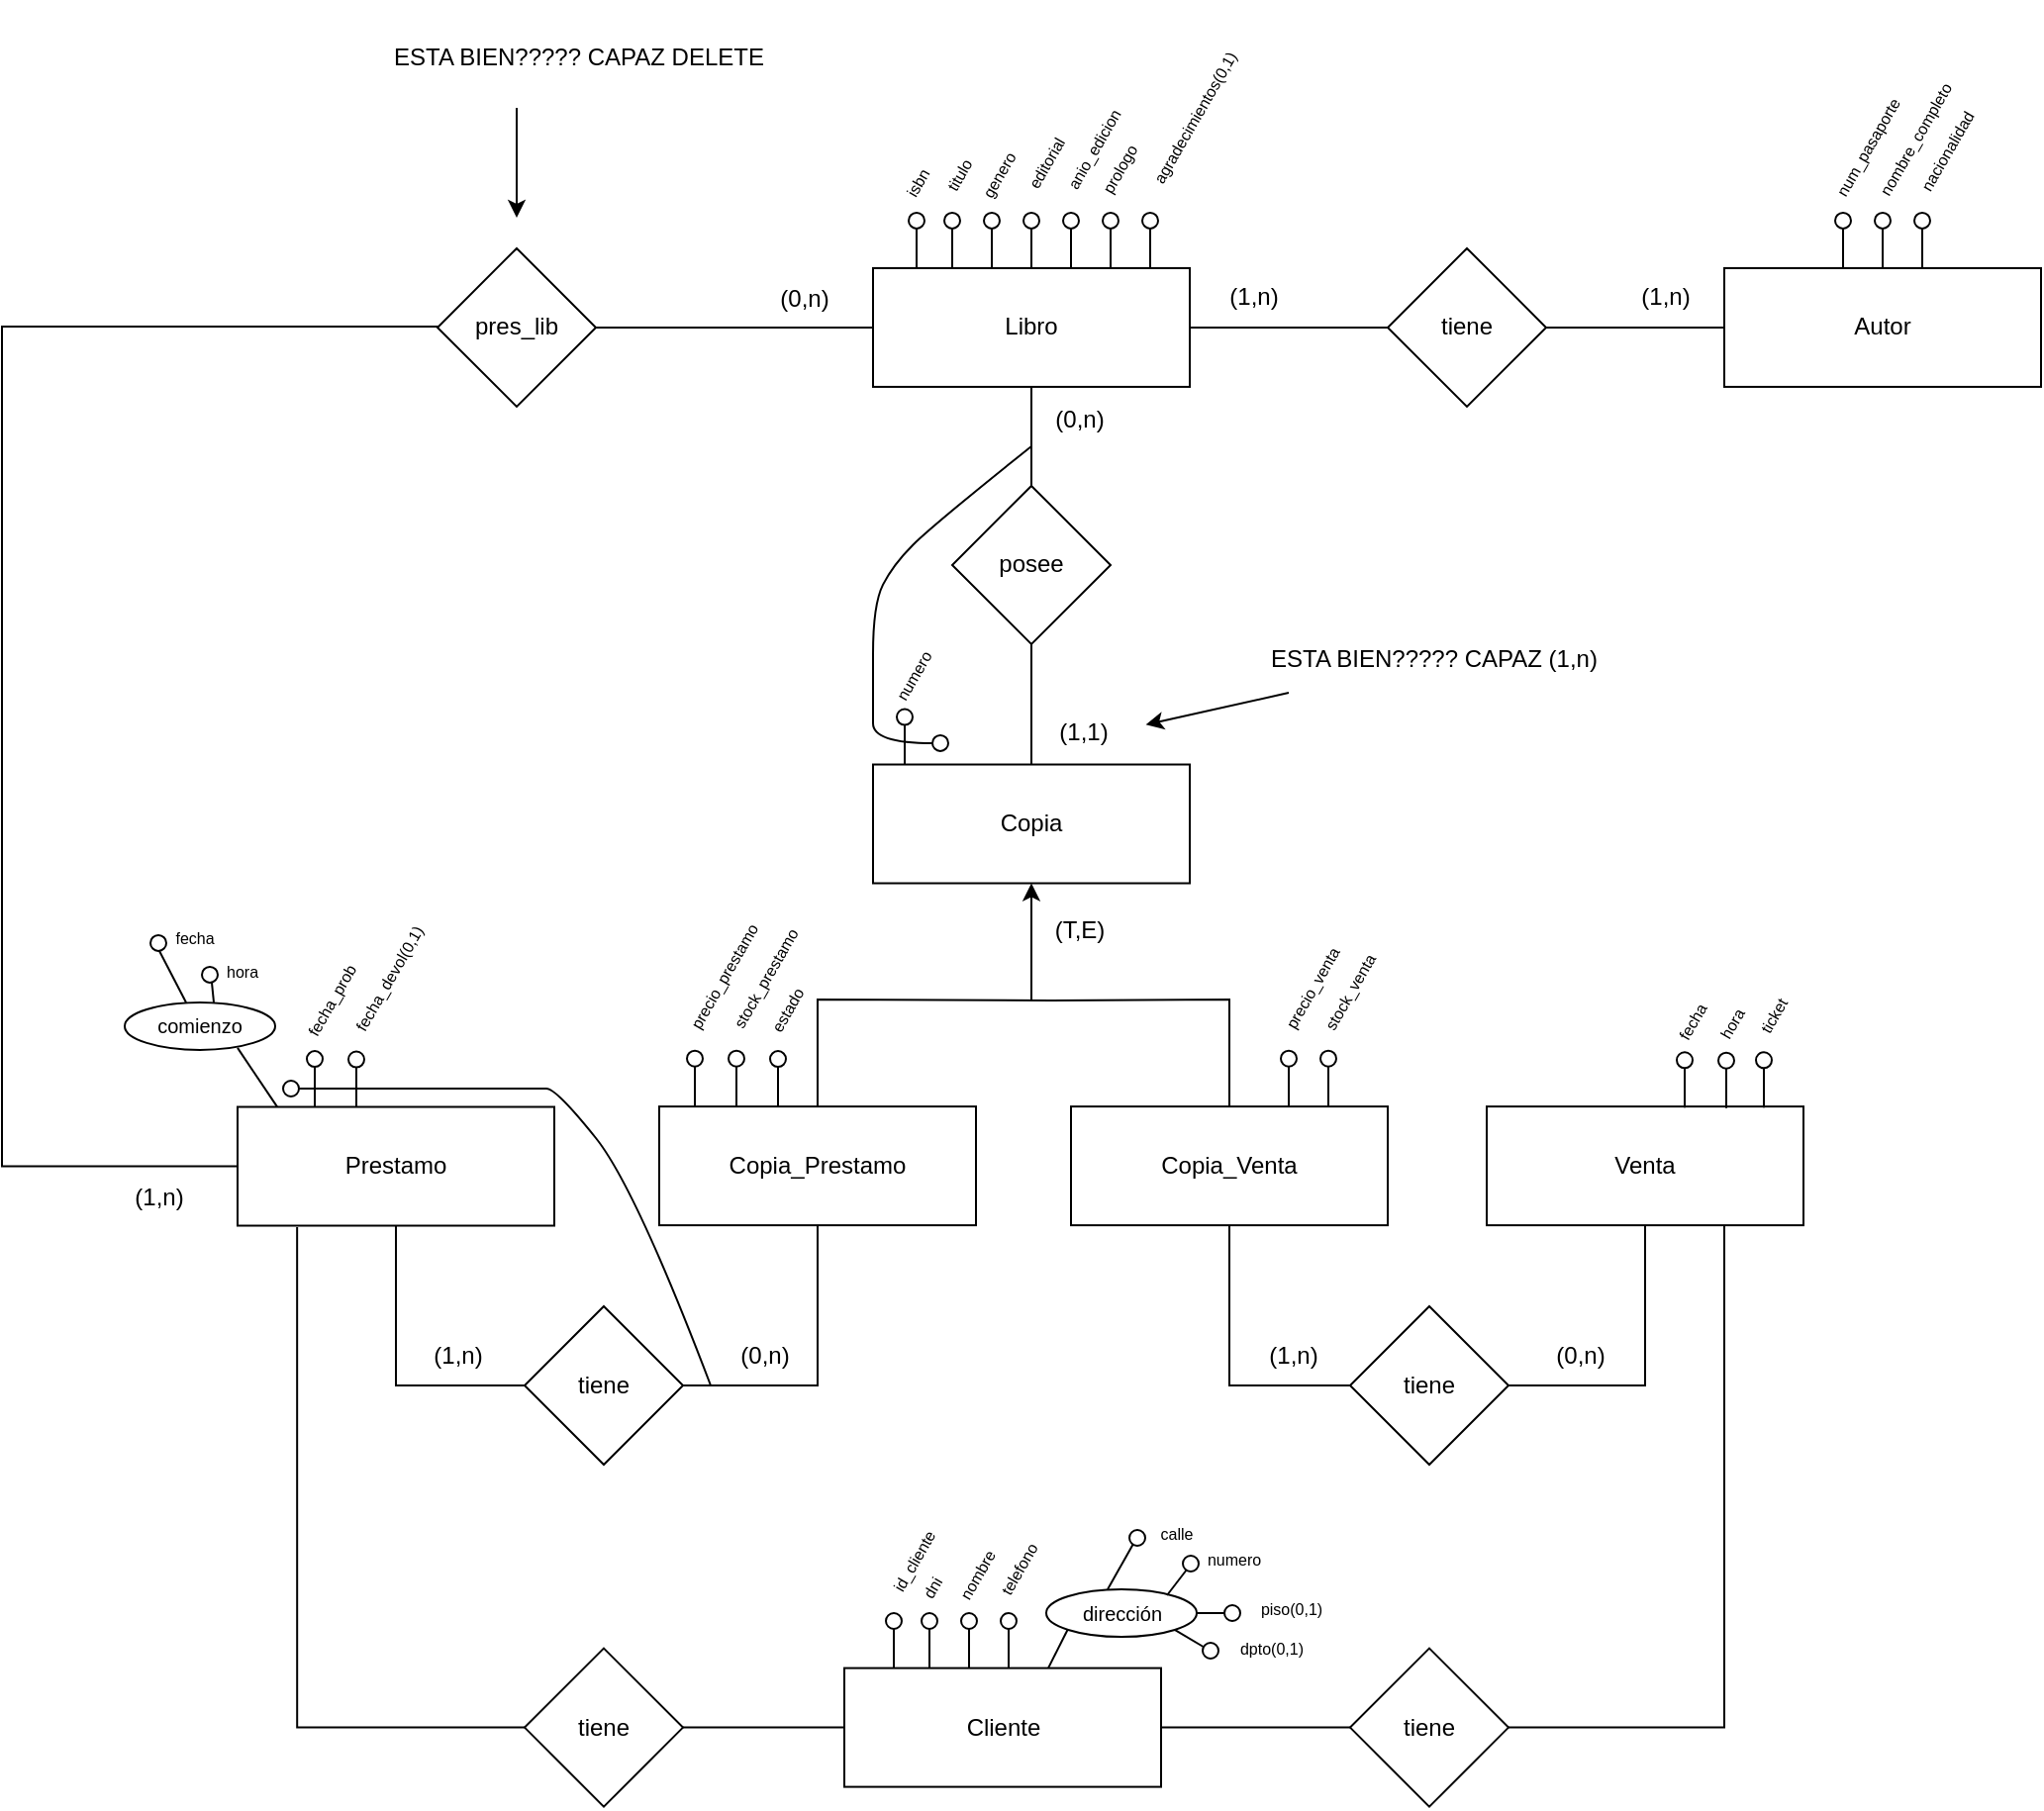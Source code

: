 <mxfile version="26.1.1">
  <diagram name="Page-1" id="rN2KOYrv98jf9-0r46Vi">
    <mxGraphModel dx="683" dy="380" grid="1" gridSize="10" guides="1" tooltips="1" connect="1" arrows="1" fold="1" page="1" pageScale="1" pageWidth="850" pageHeight="1100" math="0" shadow="0">
      <root>
        <mxCell id="0" />
        <mxCell id="1" parent="0" />
        <mxCell id="F5lC8ROlCVbnqiS2axrL-275" style="edgeStyle=orthogonalEdgeStyle;rounded=0;orthogonalLoop=1;jettySize=auto;html=1;entryX=1;entryY=0.5;entryDx=0;entryDy=0;endArrow=none;startFill=0;" parent="1" source="F5lC8ROlCVbnqiS2axrL-276" target="F5lC8ROlCVbnqiS2axrL-446" edge="1">
          <mxGeometry relative="1" as="geometry">
            <mxPoint x="800" y="585.46" as="targetPoint" />
          </mxGeometry>
        </mxCell>
        <mxCell id="F5lC8ROlCVbnqiS2axrL-276" value="Libro" style="rounded=0;whiteSpace=wrap;html=1;" parent="1" vertex="1">
          <mxGeometry x="970" y="555.46" width="160" height="60" as="geometry" />
        </mxCell>
        <mxCell id="7832xU1PNel_KDjzZkY2-46" style="edgeStyle=orthogonalEdgeStyle;rounded=0;orthogonalLoop=1;jettySize=auto;html=1;entryX=0;entryY=0.5;entryDx=0;entryDy=0;endArrow=none;startFill=0;" parent="1" source="F5lC8ROlCVbnqiS2axrL-278" target="7832xU1PNel_KDjzZkY2-44" edge="1">
          <mxGeometry relative="1" as="geometry" />
        </mxCell>
        <mxCell id="F5lC8ROlCVbnqiS2axrL-278" value="Cliente" style="rounded=0;whiteSpace=wrap;html=1;" parent="1" vertex="1">
          <mxGeometry x="955.5" y="1262.8" width="160" height="60" as="geometry" />
        </mxCell>
        <mxCell id="F5lC8ROlCVbnqiS2axrL-279" value="Copia" style="rounded=0;whiteSpace=wrap;html=1;" parent="1" vertex="1">
          <mxGeometry x="970" y="806.26" width="160" height="60" as="geometry" />
        </mxCell>
        <mxCell id="F5lC8ROlCVbnqiS2axrL-281" value="Copia_Venta" style="rounded=0;whiteSpace=wrap;html=1;" parent="1" vertex="1">
          <mxGeometry x="1070" y="979.06" width="160" height="60" as="geometry" />
        </mxCell>
        <mxCell id="F5lC8ROlCVbnqiS2axrL-282" value="Copia_Prestamo" style="rounded=0;whiteSpace=wrap;html=1;" parent="1" vertex="1">
          <mxGeometry x="862" y="979.06" width="160" height="60" as="geometry" />
        </mxCell>
        <mxCell id="F5lC8ROlCVbnqiS2axrL-284" value="Venta" style="rounded=0;whiteSpace=wrap;html=1;" parent="1" vertex="1">
          <mxGeometry x="1280" y="979.06" width="160" height="60" as="geometry" />
        </mxCell>
        <mxCell id="F5lC8ROlCVbnqiS2axrL-285" style="edgeStyle=orthogonalEdgeStyle;rounded=0;orthogonalLoop=1;jettySize=auto;html=1;entryX=0;entryY=0.5;entryDx=0;entryDy=0;endArrow=none;startFill=0;exitX=0;exitY=0.5;exitDx=0;exitDy=0;" parent="1" source="F5lC8ROlCVbnqiS2axrL-286" target="F5lC8ROlCVbnqiS2axrL-446" edge="1">
          <mxGeometry relative="1" as="geometry">
            <mxPoint x="800" y="495.46" as="targetPoint" />
            <Array as="points">
              <mxPoint x="530" y="1009" />
              <mxPoint x="530" y="585" />
              <mxPoint x="801" y="585" />
            </Array>
          </mxGeometry>
        </mxCell>
        <mxCell id="F5lC8ROlCVbnqiS2axrL-286" value="Prestamo" style="rounded=0;whiteSpace=wrap;html=1;" parent="1" vertex="1">
          <mxGeometry x="649" y="979.26" width="160" height="60" as="geometry" />
        </mxCell>
        <mxCell id="F5lC8ROlCVbnqiS2axrL-287" value="" style="group" parent="1" vertex="1" connectable="0">
          <mxGeometry x="988" y="527.462" width="8" height="28" as="geometry" />
        </mxCell>
        <mxCell id="F5lC8ROlCVbnqiS2axrL-288" value="" style="ellipse;whiteSpace=wrap;html=1;aspect=fixed;fillColor=light-dark(#FFFFFF,#FFFFFF);" parent="F5lC8ROlCVbnqiS2axrL-287" vertex="1">
          <mxGeometry width="8" height="8" as="geometry" />
        </mxCell>
        <mxCell id="F5lC8ROlCVbnqiS2axrL-289" style="edgeStyle=orthogonalEdgeStyle;rounded=0;orthogonalLoop=1;jettySize=auto;html=1;endArrow=none;startFill=0;" parent="F5lC8ROlCVbnqiS2axrL-287" edge="1">
          <mxGeometry relative="1" as="geometry">
            <mxPoint x="4" y="28" as="targetPoint" />
            <mxPoint x="4" y="8" as="sourcePoint" />
          </mxGeometry>
        </mxCell>
        <mxCell id="F5lC8ROlCVbnqiS2axrL-290" value="&lt;font style=&quot;font-size: 8px;&quot;&gt;isbn&lt;/font&gt;" style="text;html=1;align=center;verticalAlign=middle;resizable=0;points=[];autosize=1;strokeColor=none;fillColor=none;rotation=-60;" parent="1" vertex="1">
          <mxGeometry x="972" y="497.462" width="40" height="30" as="geometry" />
        </mxCell>
        <mxCell id="F5lC8ROlCVbnqiS2axrL-291" value="" style="group" parent="1" vertex="1" connectable="0">
          <mxGeometry x="1006" y="527.462" width="8" height="28" as="geometry" />
        </mxCell>
        <mxCell id="F5lC8ROlCVbnqiS2axrL-292" value="" style="ellipse;whiteSpace=wrap;html=1;aspect=fixed;" parent="F5lC8ROlCVbnqiS2axrL-291" vertex="1">
          <mxGeometry width="8" height="8" as="geometry" />
        </mxCell>
        <mxCell id="F5lC8ROlCVbnqiS2axrL-293" style="edgeStyle=orthogonalEdgeStyle;rounded=0;orthogonalLoop=1;jettySize=auto;html=1;endArrow=none;startFill=0;" parent="F5lC8ROlCVbnqiS2axrL-291" edge="1">
          <mxGeometry relative="1" as="geometry">
            <mxPoint x="4" y="28" as="targetPoint" />
            <mxPoint x="4" y="8" as="sourcePoint" />
          </mxGeometry>
        </mxCell>
        <mxCell id="F5lC8ROlCVbnqiS2axrL-294" value="&lt;font style=&quot;font-size: 8px;&quot;&gt;titulo&lt;/font&gt;" style="text;html=1;align=center;verticalAlign=middle;resizable=0;points=[];autosize=1;strokeColor=none;fillColor=none;rotation=-60;" parent="1" vertex="1">
          <mxGeometry x="988" y="493.462" width="50" height="30" as="geometry" />
        </mxCell>
        <mxCell id="F5lC8ROlCVbnqiS2axrL-295" value="" style="group" parent="1" vertex="1" connectable="0">
          <mxGeometry x="1026" y="527.462" width="8" height="28" as="geometry" />
        </mxCell>
        <mxCell id="F5lC8ROlCVbnqiS2axrL-296" value="" style="ellipse;whiteSpace=wrap;html=1;aspect=fixed;" parent="F5lC8ROlCVbnqiS2axrL-295" vertex="1">
          <mxGeometry width="8" height="8" as="geometry" />
        </mxCell>
        <mxCell id="F5lC8ROlCVbnqiS2axrL-297" style="edgeStyle=orthogonalEdgeStyle;rounded=0;orthogonalLoop=1;jettySize=auto;html=1;endArrow=none;startFill=0;" parent="F5lC8ROlCVbnqiS2axrL-295" edge="1">
          <mxGeometry relative="1" as="geometry">
            <mxPoint x="4" y="28" as="targetPoint" />
            <mxPoint x="4" y="8" as="sourcePoint" />
          </mxGeometry>
        </mxCell>
        <mxCell id="F5lC8ROlCVbnqiS2axrL-298" value="&lt;font style=&quot;font-size: 8px;&quot;&gt;genero&lt;/font&gt;" style="text;html=1;align=center;verticalAlign=middle;resizable=0;points=[];autosize=1;strokeColor=none;fillColor=none;rotation=-60;" parent="1" vertex="1">
          <mxGeometry x="1008" y="493.462" width="50" height="30" as="geometry" />
        </mxCell>
        <mxCell id="F5lC8ROlCVbnqiS2axrL-299" value="" style="group" parent="1" vertex="1" connectable="0">
          <mxGeometry x="1046" y="527.462" width="8" height="28" as="geometry" />
        </mxCell>
        <mxCell id="F5lC8ROlCVbnqiS2axrL-300" value="" style="ellipse;whiteSpace=wrap;html=1;aspect=fixed;" parent="F5lC8ROlCVbnqiS2axrL-299" vertex="1">
          <mxGeometry width="8" height="8" as="geometry" />
        </mxCell>
        <mxCell id="F5lC8ROlCVbnqiS2axrL-301" style="edgeStyle=orthogonalEdgeStyle;rounded=0;orthogonalLoop=1;jettySize=auto;html=1;endArrow=none;startFill=0;" parent="F5lC8ROlCVbnqiS2axrL-299" edge="1">
          <mxGeometry relative="1" as="geometry">
            <mxPoint x="4" y="28" as="targetPoint" />
            <mxPoint x="4" y="8" as="sourcePoint" />
          </mxGeometry>
        </mxCell>
        <mxCell id="F5lC8ROlCVbnqiS2axrL-302" value="&lt;font style=&quot;font-size: 8px;&quot;&gt;editorial&lt;/font&gt;" style="text;html=1;align=center;verticalAlign=middle;resizable=0;points=[];autosize=1;strokeColor=none;fillColor=none;rotation=-60;" parent="1" vertex="1">
          <mxGeometry x="1022" y="487.462" width="70" height="30" as="geometry" />
        </mxCell>
        <mxCell id="F5lC8ROlCVbnqiS2axrL-303" value="" style="group" parent="1" vertex="1" connectable="0">
          <mxGeometry x="1066" y="527.462" width="8" height="28" as="geometry" />
        </mxCell>
        <mxCell id="F5lC8ROlCVbnqiS2axrL-304" value="" style="ellipse;whiteSpace=wrap;html=1;aspect=fixed;" parent="F5lC8ROlCVbnqiS2axrL-303" vertex="1">
          <mxGeometry width="8" height="8" as="geometry" />
        </mxCell>
        <mxCell id="F5lC8ROlCVbnqiS2axrL-305" style="edgeStyle=orthogonalEdgeStyle;rounded=0;orthogonalLoop=1;jettySize=auto;html=1;endArrow=none;startFill=0;" parent="F5lC8ROlCVbnqiS2axrL-303" edge="1">
          <mxGeometry relative="1" as="geometry">
            <mxPoint x="4" y="28" as="targetPoint" />
            <mxPoint x="4" y="8" as="sourcePoint" />
          </mxGeometry>
        </mxCell>
        <mxCell id="F5lC8ROlCVbnqiS2axrL-306" value="&lt;font style=&quot;font-size: 8px;&quot;&gt;anio_edicion&lt;/font&gt;" style="text;html=1;align=center;verticalAlign=middle;resizable=0;points=[];autosize=1;strokeColor=none;fillColor=none;rotation=-60;" parent="1" vertex="1">
          <mxGeometry x="1041" y="480.462" width="80" height="30" as="geometry" />
        </mxCell>
        <mxCell id="F5lC8ROlCVbnqiS2axrL-307" value="" style="group" parent="1" vertex="1" connectable="0">
          <mxGeometry x="1086" y="527.462" width="8" height="28" as="geometry" />
        </mxCell>
        <mxCell id="F5lC8ROlCVbnqiS2axrL-308" value="" style="ellipse;whiteSpace=wrap;html=1;aspect=fixed;" parent="F5lC8ROlCVbnqiS2axrL-307" vertex="1">
          <mxGeometry width="8" height="8" as="geometry" />
        </mxCell>
        <mxCell id="F5lC8ROlCVbnqiS2axrL-309" style="edgeStyle=orthogonalEdgeStyle;rounded=0;orthogonalLoop=1;jettySize=auto;html=1;endArrow=none;startFill=0;" parent="F5lC8ROlCVbnqiS2axrL-307" edge="1">
          <mxGeometry relative="1" as="geometry">
            <mxPoint x="4" y="28" as="targetPoint" />
            <mxPoint x="4" y="8" as="sourcePoint" />
          </mxGeometry>
        </mxCell>
        <mxCell id="F5lC8ROlCVbnqiS2axrL-310" value="&lt;font style=&quot;font-size: 8px;&quot;&gt;prologo&lt;/font&gt;" style="text;html=1;align=center;verticalAlign=middle;resizable=0;points=[];autosize=1;strokeColor=none;fillColor=none;rotation=-60;" parent="1" vertex="1">
          <mxGeometry x="1064" y="490.462" width="60" height="30" as="geometry" />
        </mxCell>
        <mxCell id="F5lC8ROlCVbnqiS2axrL-311" value="" style="group" parent="1" vertex="1" connectable="0">
          <mxGeometry x="1106" y="527.462" width="8" height="28" as="geometry" />
        </mxCell>
        <mxCell id="F5lC8ROlCVbnqiS2axrL-312" value="" style="ellipse;whiteSpace=wrap;html=1;aspect=fixed;" parent="F5lC8ROlCVbnqiS2axrL-311" vertex="1">
          <mxGeometry width="8" height="8" as="geometry" />
        </mxCell>
        <mxCell id="F5lC8ROlCVbnqiS2axrL-313" style="edgeStyle=orthogonalEdgeStyle;rounded=0;orthogonalLoop=1;jettySize=auto;html=1;endArrow=none;startFill=0;" parent="F5lC8ROlCVbnqiS2axrL-311" edge="1">
          <mxGeometry relative="1" as="geometry">
            <mxPoint x="4" y="28" as="targetPoint" />
            <mxPoint x="4" y="8" as="sourcePoint" />
          </mxGeometry>
        </mxCell>
        <mxCell id="F5lC8ROlCVbnqiS2axrL-314" value="&lt;font style=&quot;font-size: 8px;&quot;&gt;agradecimientos(0,1)&lt;/font&gt;" style="text;html=1;align=center;verticalAlign=middle;resizable=0;points=[];autosize=1;strokeColor=none;fillColor=none;rotation=-60;" parent="1" vertex="1">
          <mxGeometry x="1072" y="464.462" width="120" height="30" as="geometry" />
        </mxCell>
        <mxCell id="F5lC8ROlCVbnqiS2axrL-315" value="Autor" style="rounded=0;whiteSpace=wrap;html=1;" parent="1" vertex="1">
          <mxGeometry x="1400" y="555.46" width="160" height="60" as="geometry" />
        </mxCell>
        <mxCell id="F5lC8ROlCVbnqiS2axrL-316" value="" style="group" parent="1" vertex="1" connectable="0">
          <mxGeometry x="1476" y="527.462" width="8" height="28" as="geometry" />
        </mxCell>
        <mxCell id="F5lC8ROlCVbnqiS2axrL-317" value="" style="ellipse;whiteSpace=wrap;html=1;aspect=fixed;" parent="F5lC8ROlCVbnqiS2axrL-316" vertex="1">
          <mxGeometry width="8" height="8" as="geometry" />
        </mxCell>
        <mxCell id="F5lC8ROlCVbnqiS2axrL-318" style="edgeStyle=orthogonalEdgeStyle;rounded=0;orthogonalLoop=1;jettySize=auto;html=1;endArrow=none;startFill=0;" parent="F5lC8ROlCVbnqiS2axrL-316" edge="1">
          <mxGeometry relative="1" as="geometry">
            <mxPoint x="4" y="28" as="targetPoint" />
            <mxPoint x="4" y="8" as="sourcePoint" />
          </mxGeometry>
        </mxCell>
        <mxCell id="F5lC8ROlCVbnqiS2axrL-319" value="&lt;font style=&quot;font-size: 8px;&quot;&gt;nombre_completo&lt;/font&gt;" style="text;html=1;align=center;verticalAlign=middle;resizable=0;points=[];autosize=1;strokeColor=none;fillColor=none;rotation=-60;" parent="1" vertex="1">
          <mxGeometry x="1446" y="475.462" width="100" height="30" as="geometry" />
        </mxCell>
        <mxCell id="F5lC8ROlCVbnqiS2axrL-320" value="" style="group" parent="1" vertex="1" connectable="0">
          <mxGeometry x="1496" y="527.462" width="8" height="28" as="geometry" />
        </mxCell>
        <mxCell id="F5lC8ROlCVbnqiS2axrL-321" value="" style="ellipse;whiteSpace=wrap;html=1;aspect=fixed;" parent="F5lC8ROlCVbnqiS2axrL-320" vertex="1">
          <mxGeometry width="8" height="8" as="geometry" />
        </mxCell>
        <mxCell id="F5lC8ROlCVbnqiS2axrL-322" style="edgeStyle=orthogonalEdgeStyle;rounded=0;orthogonalLoop=1;jettySize=auto;html=1;endArrow=none;startFill=0;" parent="F5lC8ROlCVbnqiS2axrL-320" edge="1">
          <mxGeometry relative="1" as="geometry">
            <mxPoint x="4" y="28" as="targetPoint" />
            <mxPoint x="4" y="8" as="sourcePoint" />
          </mxGeometry>
        </mxCell>
        <mxCell id="F5lC8ROlCVbnqiS2axrL-323" value="&lt;font style=&quot;font-size: 8px;&quot;&gt;nacionalidad&lt;/font&gt;" style="text;html=1;align=center;verticalAlign=middle;resizable=0;points=[];autosize=1;strokeColor=none;fillColor=none;rotation=-60;" parent="1" vertex="1">
          <mxGeometry x="1472" y="481.462" width="80" height="30" as="geometry" />
        </mxCell>
        <mxCell id="F5lC8ROlCVbnqiS2axrL-324" value="" style="group" parent="1" vertex="1" connectable="0">
          <mxGeometry x="1456" y="527.462" width="8" height="28" as="geometry" />
        </mxCell>
        <mxCell id="F5lC8ROlCVbnqiS2axrL-325" value="" style="ellipse;whiteSpace=wrap;html=1;aspect=fixed;fillColor=light-dark(#FFFFFF,#FFFFFF);" parent="F5lC8ROlCVbnqiS2axrL-324" vertex="1">
          <mxGeometry width="8" height="8" as="geometry" />
        </mxCell>
        <mxCell id="F5lC8ROlCVbnqiS2axrL-326" style="edgeStyle=orthogonalEdgeStyle;rounded=0;orthogonalLoop=1;jettySize=auto;html=1;endArrow=none;startFill=0;" parent="F5lC8ROlCVbnqiS2axrL-324" edge="1">
          <mxGeometry relative="1" as="geometry">
            <mxPoint x="4" y="28" as="targetPoint" />
            <mxPoint x="4" y="8" as="sourcePoint" />
          </mxGeometry>
        </mxCell>
        <mxCell id="F5lC8ROlCVbnqiS2axrL-327" value="&lt;font style=&quot;font-size: 8px;&quot;&gt;num_pasaporte&lt;/font&gt;" style="text;html=1;align=center;verticalAlign=middle;resizable=0;points=[];autosize=1;strokeColor=none;fillColor=none;rotation=-60;" parent="1" vertex="1">
          <mxGeometry x="1427" y="479.462" width="90" height="30" as="geometry" />
        </mxCell>
        <mxCell id="F5lC8ROlCVbnqiS2axrL-328" value="tiene" style="rhombus;whiteSpace=wrap;html=1;" parent="1" vertex="1">
          <mxGeometry x="1230" y="545.46" width="80" height="80" as="geometry" />
        </mxCell>
        <mxCell id="F5lC8ROlCVbnqiS2axrL-329" value="" style="endArrow=none;html=1;rounded=0;exitX=1;exitY=0.5;exitDx=0;exitDy=0;entryX=0;entryY=0.5;entryDx=0;entryDy=0;" parent="1" source="F5lC8ROlCVbnqiS2axrL-276" target="F5lC8ROlCVbnqiS2axrL-328" edge="1">
          <mxGeometry width="50" height="50" relative="1" as="geometry">
            <mxPoint x="1370" y="615.46" as="sourcePoint" />
            <mxPoint x="1420" y="565.46" as="targetPoint" />
          </mxGeometry>
        </mxCell>
        <mxCell id="F5lC8ROlCVbnqiS2axrL-330" value="" style="endArrow=none;html=1;rounded=0;exitX=1;exitY=0.5;exitDx=0;exitDy=0;entryX=0;entryY=0.5;entryDx=0;entryDy=0;" parent="1" source="F5lC8ROlCVbnqiS2axrL-328" target="F5lC8ROlCVbnqiS2axrL-315" edge="1">
          <mxGeometry width="50" height="50" relative="1" as="geometry">
            <mxPoint x="1370" y="615.46" as="sourcePoint" />
            <mxPoint x="1420" y="565.46" as="targetPoint" />
          </mxGeometry>
        </mxCell>
        <mxCell id="F5lC8ROlCVbnqiS2axrL-331" value="(1,n)" style="text;html=1;align=center;verticalAlign=middle;resizable=0;points=[];autosize=1;strokeColor=none;fillColor=none;" parent="1" vertex="1">
          <mxGeometry x="1132" y="555.46" width="60" height="30" as="geometry" />
        </mxCell>
        <mxCell id="F5lC8ROlCVbnqiS2axrL-332" value="(1,n)" style="text;html=1;align=center;verticalAlign=middle;resizable=0;points=[];autosize=1;strokeColor=none;fillColor=none;" parent="1" vertex="1">
          <mxGeometry x="1340" y="555.46" width="60" height="30" as="geometry" />
        </mxCell>
        <mxCell id="F5lC8ROlCVbnqiS2axrL-333" value="posee" style="rhombus;whiteSpace=wrap;html=1;" parent="1" vertex="1">
          <mxGeometry x="1010" y="665.46" width="80" height="80" as="geometry" />
        </mxCell>
        <mxCell id="F5lC8ROlCVbnqiS2axrL-334" value="" style="endArrow=none;html=1;rounded=0;exitX=0.5;exitY=0;exitDx=0;exitDy=0;entryX=0.5;entryY=1;entryDx=0;entryDy=0;" parent="1" source="F5lC8ROlCVbnqiS2axrL-333" target="F5lC8ROlCVbnqiS2axrL-276" edge="1">
          <mxGeometry width="50" height="50" relative="1" as="geometry">
            <mxPoint x="1110" y="655.46" as="sourcePoint" />
            <mxPoint x="1160" y="605.46" as="targetPoint" />
          </mxGeometry>
        </mxCell>
        <mxCell id="F5lC8ROlCVbnqiS2axrL-335" value="" style="endArrow=none;html=1;rounded=0;entryX=0.5;entryY=1;entryDx=0;entryDy=0;exitX=0.5;exitY=0;exitDx=0;exitDy=0;" parent="1" source="F5lC8ROlCVbnqiS2axrL-279" target="F5lC8ROlCVbnqiS2axrL-333" edge="1">
          <mxGeometry width="50" height="50" relative="1" as="geometry">
            <mxPoint x="1050" y="805.46" as="sourcePoint" />
            <mxPoint x="1190" y="795.46" as="targetPoint" />
          </mxGeometry>
        </mxCell>
        <mxCell id="F5lC8ROlCVbnqiS2axrL-336" value="(0,n)" style="text;html=1;align=center;verticalAlign=middle;resizable=0;points=[];autosize=1;strokeColor=none;fillColor=none;" parent="1" vertex="1">
          <mxGeometry x="1044" y="617.46" width="60" height="30" as="geometry" />
        </mxCell>
        <mxCell id="F5lC8ROlCVbnqiS2axrL-337" value="" style="group" parent="1" vertex="1" connectable="0">
          <mxGeometry x="982" y="778.262" width="8" height="28" as="geometry" />
        </mxCell>
        <mxCell id="F5lC8ROlCVbnqiS2axrL-338" value="" style="ellipse;whiteSpace=wrap;html=1;aspect=fixed;fillColor=light-dark(#FFFFFF,#FFFFFF);" parent="F5lC8ROlCVbnqiS2axrL-337" vertex="1">
          <mxGeometry width="8" height="8" as="geometry" />
        </mxCell>
        <mxCell id="F5lC8ROlCVbnqiS2axrL-339" style="edgeStyle=orthogonalEdgeStyle;rounded=0;orthogonalLoop=1;jettySize=auto;html=1;endArrow=none;startFill=0;" parent="F5lC8ROlCVbnqiS2axrL-337" edge="1">
          <mxGeometry relative="1" as="geometry">
            <mxPoint x="4" y="28" as="targetPoint" />
            <mxPoint x="4" y="8" as="sourcePoint" />
          </mxGeometry>
        </mxCell>
        <mxCell id="F5lC8ROlCVbnqiS2axrL-340" value="&lt;font style=&quot;font-size: 8px;&quot;&gt;numero&lt;/font&gt;" style="text;html=1;align=center;verticalAlign=middle;resizable=0;points=[];autosize=1;strokeColor=none;fillColor=none;rotation=-60;" parent="1" vertex="1">
          <mxGeometry x="965" y="746.462" width="50" height="30" as="geometry" />
        </mxCell>
        <mxCell id="F5lC8ROlCVbnqiS2axrL-341" value="" style="curved=1;endArrow=none;html=1;rounded=0;startFill=0;" parent="1" edge="1">
          <mxGeometry width="50" height="50" relative="1" as="geometry">
            <mxPoint x="1000" y="795.46" as="sourcePoint" />
            <mxPoint x="1050" y="645.46" as="targetPoint" />
            <Array as="points">
              <mxPoint x="970" y="795.46" />
              <mxPoint x="970" y="775.46" />
              <mxPoint x="970" y="725.46" />
              <mxPoint x="980" y="705.46" />
              <mxPoint x="1000" y="685.46" />
            </Array>
          </mxGeometry>
        </mxCell>
        <mxCell id="F5lC8ROlCVbnqiS2axrL-342" value="" style="group" parent="1" vertex="1" connectable="0">
          <mxGeometry x="1000" y="791.462" width="8" height="28" as="geometry" />
        </mxCell>
        <mxCell id="F5lC8ROlCVbnqiS2axrL-343" value="" style="ellipse;whiteSpace=wrap;html=1;aspect=fixed;fillColor=light-dark(#FFFFFF,#FFFFFF);" parent="F5lC8ROlCVbnqiS2axrL-342" vertex="1">
          <mxGeometry width="8" height="8" as="geometry" />
        </mxCell>
        <mxCell id="F5lC8ROlCVbnqiS2axrL-344" value="(1,1)" style="text;html=1;align=center;verticalAlign=middle;resizable=0;points=[];autosize=1;strokeColor=none;fillColor=none;" parent="1" vertex="1">
          <mxGeometry x="1046" y="775.46" width="60" height="30" as="geometry" />
        </mxCell>
        <mxCell id="F5lC8ROlCVbnqiS2axrL-345" value="" style="endArrow=none;startArrow=none;html=1;rounded=0;entryX=0.5;entryY=0;entryDx=0;entryDy=0;exitX=0.5;exitY=0;exitDx=0;exitDy=0;startFill=0;" parent="1" source="F5lC8ROlCVbnqiS2axrL-281" target="F5lC8ROlCVbnqiS2axrL-282" edge="1">
          <mxGeometry width="50" height="50" relative="1" as="geometry">
            <mxPoint x="940" y="935.46" as="sourcePoint" />
            <mxPoint x="990" y="885.46" as="targetPoint" />
            <Array as="points">
              <mxPoint x="1150" y="925" />
              <mxPoint x="1060" y="925.46" />
              <mxPoint x="942" y="925" />
            </Array>
          </mxGeometry>
        </mxCell>
        <mxCell id="F5lC8ROlCVbnqiS2axrL-346" value="" style="endArrow=classic;html=1;rounded=0;entryX=0.5;entryY=1;entryDx=0;entryDy=0;endFill=1;" parent="1" target="F5lC8ROlCVbnqiS2axrL-279" edge="1">
          <mxGeometry width="50" height="50" relative="1" as="geometry">
            <mxPoint x="1050" y="925.46" as="sourcePoint" />
            <mxPoint x="990" y="885.46" as="targetPoint" />
          </mxGeometry>
        </mxCell>
        <mxCell id="F5lC8ROlCVbnqiS2axrL-347" value="(T,E)" style="text;html=1;align=center;verticalAlign=middle;resizable=0;points=[];autosize=1;strokeColor=none;fillColor=none;" parent="1" vertex="1">
          <mxGeometry x="1044" y="875.46" width="60" height="30" as="geometry" />
        </mxCell>
        <mxCell id="F5lC8ROlCVbnqiS2axrL-348" value="" style="group" parent="1" vertex="1" connectable="0">
          <mxGeometry x="918" y="951.062" width="8" height="28" as="geometry" />
        </mxCell>
        <mxCell id="F5lC8ROlCVbnqiS2axrL-349" value="" style="ellipse;whiteSpace=wrap;html=1;aspect=fixed;" parent="F5lC8ROlCVbnqiS2axrL-348" vertex="1">
          <mxGeometry width="8" height="8" as="geometry" />
        </mxCell>
        <mxCell id="F5lC8ROlCVbnqiS2axrL-350" style="edgeStyle=orthogonalEdgeStyle;rounded=0;orthogonalLoop=1;jettySize=auto;html=1;endArrow=none;startFill=0;" parent="F5lC8ROlCVbnqiS2axrL-348" edge="1">
          <mxGeometry relative="1" as="geometry">
            <mxPoint x="4" y="28" as="targetPoint" />
            <mxPoint x="4" y="8" as="sourcePoint" />
          </mxGeometry>
        </mxCell>
        <mxCell id="F5lC8ROlCVbnqiS2axrL-351" value="&lt;font style=&quot;font-size: 8px;&quot;&gt;estado&lt;/font&gt;" style="text;html=1;align=center;verticalAlign=middle;resizable=0;points=[];autosize=1;strokeColor=none;fillColor=none;rotation=-60;" parent="1" vertex="1">
          <mxGeometry x="901" y="915.262" width="50" height="30" as="geometry" />
        </mxCell>
        <mxCell id="F5lC8ROlCVbnqiS2axrL-352" value="" style="group" parent="1" vertex="1" connectable="0">
          <mxGeometry x="1176" y="950.862" width="8" height="28" as="geometry" />
        </mxCell>
        <mxCell id="F5lC8ROlCVbnqiS2axrL-353" value="" style="ellipse;whiteSpace=wrap;html=1;aspect=fixed;" parent="F5lC8ROlCVbnqiS2axrL-352" vertex="1">
          <mxGeometry width="8" height="8" as="geometry" />
        </mxCell>
        <mxCell id="F5lC8ROlCVbnqiS2axrL-354" style="edgeStyle=orthogonalEdgeStyle;rounded=0;orthogonalLoop=1;jettySize=auto;html=1;endArrow=none;startFill=0;" parent="F5lC8ROlCVbnqiS2axrL-352" edge="1">
          <mxGeometry relative="1" as="geometry">
            <mxPoint x="4" y="28" as="targetPoint" />
            <mxPoint x="4" y="8" as="sourcePoint" />
          </mxGeometry>
        </mxCell>
        <mxCell id="F5lC8ROlCVbnqiS2axrL-355" value="&lt;font style=&quot;font-size: 8px;&quot;&gt;precio_venta&lt;/font&gt;" style="text;html=1;align=center;verticalAlign=middle;resizable=0;points=[];autosize=1;strokeColor=none;fillColor=none;rotation=-60;" parent="1" vertex="1">
          <mxGeometry x="1151" y="904.062" width="80" height="30" as="geometry" />
        </mxCell>
        <mxCell id="F5lC8ROlCVbnqiS2axrL-356" value="" style="group" parent="1" vertex="1" connectable="0">
          <mxGeometry x="1196" y="950.862" width="8" height="28" as="geometry" />
        </mxCell>
        <mxCell id="F5lC8ROlCVbnqiS2axrL-357" value="" style="ellipse;whiteSpace=wrap;html=1;aspect=fixed;" parent="F5lC8ROlCVbnqiS2axrL-356" vertex="1">
          <mxGeometry width="8" height="8" as="geometry" />
        </mxCell>
        <mxCell id="F5lC8ROlCVbnqiS2axrL-358" style="edgeStyle=orthogonalEdgeStyle;rounded=0;orthogonalLoop=1;jettySize=auto;html=1;endArrow=none;startFill=0;" parent="F5lC8ROlCVbnqiS2axrL-356" edge="1">
          <mxGeometry relative="1" as="geometry">
            <mxPoint x="4" y="28" as="targetPoint" />
            <mxPoint x="4" y="8" as="sourcePoint" />
          </mxGeometry>
        </mxCell>
        <mxCell id="F5lC8ROlCVbnqiS2axrL-359" value="&lt;font style=&quot;font-size: 8px;&quot;&gt;stock_venta&lt;/font&gt;" style="text;html=1;align=center;verticalAlign=middle;resizable=0;points=[];autosize=1;strokeColor=none;fillColor=none;rotation=-60;" parent="1" vertex="1">
          <mxGeometry x="1170" y="906.062" width="80" height="30" as="geometry" />
        </mxCell>
        <mxCell id="F5lC8ROlCVbnqiS2axrL-360" value="" style="group" parent="1" vertex="1" connectable="0">
          <mxGeometry x="876" y="950.862" width="8" height="28" as="geometry" />
        </mxCell>
        <mxCell id="F5lC8ROlCVbnqiS2axrL-361" value="" style="ellipse;whiteSpace=wrap;html=1;aspect=fixed;" parent="F5lC8ROlCVbnqiS2axrL-360" vertex="1">
          <mxGeometry width="8" height="8" as="geometry" />
        </mxCell>
        <mxCell id="F5lC8ROlCVbnqiS2axrL-362" style="edgeStyle=orthogonalEdgeStyle;rounded=0;orthogonalLoop=1;jettySize=auto;html=1;endArrow=none;startFill=0;" parent="F5lC8ROlCVbnqiS2axrL-360" edge="1">
          <mxGeometry relative="1" as="geometry">
            <mxPoint x="4" y="28" as="targetPoint" />
            <mxPoint x="4" y="8" as="sourcePoint" />
          </mxGeometry>
        </mxCell>
        <mxCell id="F5lC8ROlCVbnqiS2axrL-363" value="&lt;font style=&quot;font-size: 8px;&quot;&gt;precio_prestamo&lt;/font&gt;" style="text;html=1;align=center;verticalAlign=middle;resizable=0;points=[];autosize=1;strokeColor=none;fillColor=none;rotation=-60;" parent="1" vertex="1">
          <mxGeometry x="844" y="898.262" width="100" height="30" as="geometry" />
        </mxCell>
        <mxCell id="F5lC8ROlCVbnqiS2axrL-364" value="" style="group" parent="1" vertex="1" connectable="0">
          <mxGeometry x="897" y="950.862" width="8" height="28" as="geometry" />
        </mxCell>
        <mxCell id="F5lC8ROlCVbnqiS2axrL-365" value="" style="ellipse;whiteSpace=wrap;html=1;aspect=fixed;" parent="F5lC8ROlCVbnqiS2axrL-364" vertex="1">
          <mxGeometry width="8" height="8" as="geometry" />
        </mxCell>
        <mxCell id="F5lC8ROlCVbnqiS2axrL-366" style="edgeStyle=orthogonalEdgeStyle;rounded=0;orthogonalLoop=1;jettySize=auto;html=1;endArrow=none;startFill=0;" parent="F5lC8ROlCVbnqiS2axrL-364" edge="1">
          <mxGeometry relative="1" as="geometry">
            <mxPoint x="4" y="28" as="targetPoint" />
            <mxPoint x="4" y="8" as="sourcePoint" />
          </mxGeometry>
        </mxCell>
        <mxCell id="F5lC8ROlCVbnqiS2axrL-367" value="&lt;font style=&quot;font-size: 8px;&quot;&gt;stock_prestamo&lt;/font&gt;" style="text;html=1;align=center;verticalAlign=middle;resizable=0;points=[];autosize=1;strokeColor=none;fillColor=none;rotation=-60;" parent="1" vertex="1">
          <mxGeometry x="870" y="899.262" width="90" height="30" as="geometry" />
        </mxCell>
        <mxCell id="F5lC8ROlCVbnqiS2axrL-369" value="" style="group" parent="1" vertex="1" connectable="0">
          <mxGeometry x="976.5" y="1235.002" width="8" height="28" as="geometry" />
        </mxCell>
        <mxCell id="F5lC8ROlCVbnqiS2axrL-370" value="" style="ellipse;whiteSpace=wrap;html=1;aspect=fixed;fillColor=light-dark(#FFFFFF,#FFFFFF);" parent="F5lC8ROlCVbnqiS2axrL-369" vertex="1">
          <mxGeometry width="8" height="8" as="geometry" />
        </mxCell>
        <mxCell id="F5lC8ROlCVbnqiS2axrL-371" style="edgeStyle=orthogonalEdgeStyle;rounded=0;orthogonalLoop=1;jettySize=auto;html=1;endArrow=none;startFill=0;" parent="F5lC8ROlCVbnqiS2axrL-369" edge="1">
          <mxGeometry relative="1" as="geometry">
            <mxPoint x="4" y="28" as="targetPoint" />
            <mxPoint x="4" y="8" as="sourcePoint" />
          </mxGeometry>
        </mxCell>
        <mxCell id="F5lC8ROlCVbnqiS2axrL-372" value="&lt;font style=&quot;font-size: 8px;&quot;&gt;id_cliente&lt;/font&gt;" style="text;html=1;align=center;verticalAlign=middle;resizable=0;points=[];autosize=1;strokeColor=none;fillColor=none;rotation=-60;" parent="1" vertex="1">
          <mxGeometry x="954.5" y="1194.002" width="70" height="30" as="geometry" />
        </mxCell>
        <mxCell id="F5lC8ROlCVbnqiS2axrL-373" value="" style="group" parent="1" vertex="1" connectable="0">
          <mxGeometry x="994.5" y="1235.002" width="8" height="28" as="geometry" />
        </mxCell>
        <mxCell id="F5lC8ROlCVbnqiS2axrL-374" value="" style="ellipse;whiteSpace=wrap;html=1;aspect=fixed;fillColor=light-dark(#FFFFFF,#FFFFFF);" parent="F5lC8ROlCVbnqiS2axrL-373" vertex="1">
          <mxGeometry width="8" height="8" as="geometry" />
        </mxCell>
        <mxCell id="F5lC8ROlCVbnqiS2axrL-375" style="edgeStyle=orthogonalEdgeStyle;rounded=0;orthogonalLoop=1;jettySize=auto;html=1;endArrow=none;startFill=0;" parent="F5lC8ROlCVbnqiS2axrL-373" edge="1">
          <mxGeometry relative="1" as="geometry">
            <mxPoint x="4" y="28" as="targetPoint" />
            <mxPoint x="4" y="8" as="sourcePoint" />
          </mxGeometry>
        </mxCell>
        <mxCell id="F5lC8ROlCVbnqiS2axrL-376" value="&lt;font style=&quot;font-size: 8px;&quot;&gt;dni&lt;/font&gt;" style="text;html=1;align=center;verticalAlign=middle;resizable=0;points=[];autosize=1;strokeColor=none;fillColor=none;rotation=-60;" parent="1" vertex="1">
          <mxGeometry x="979" y="1207.002" width="40" height="30" as="geometry" />
        </mxCell>
        <mxCell id="F5lC8ROlCVbnqiS2axrL-377" value="" style="group" parent="1" vertex="1" connectable="0">
          <mxGeometry x="1014.5" y="1235.002" width="8" height="28" as="geometry" />
        </mxCell>
        <mxCell id="F5lC8ROlCVbnqiS2axrL-378" value="" style="ellipse;whiteSpace=wrap;html=1;aspect=fixed;" parent="F5lC8ROlCVbnqiS2axrL-377" vertex="1">
          <mxGeometry width="8" height="8" as="geometry" />
        </mxCell>
        <mxCell id="F5lC8ROlCVbnqiS2axrL-379" style="edgeStyle=orthogonalEdgeStyle;rounded=0;orthogonalLoop=1;jettySize=auto;html=1;endArrow=none;startFill=0;" parent="F5lC8ROlCVbnqiS2axrL-377" edge="1">
          <mxGeometry relative="1" as="geometry">
            <mxPoint x="4" y="28" as="targetPoint" />
            <mxPoint x="4" y="8" as="sourcePoint" />
          </mxGeometry>
        </mxCell>
        <mxCell id="F5lC8ROlCVbnqiS2axrL-380" value="&lt;font style=&quot;font-size: 8px;&quot;&gt;nombre&lt;/font&gt;" style="text;html=1;align=center;verticalAlign=middle;resizable=0;points=[];autosize=1;strokeColor=none;fillColor=none;rotation=-60;" parent="1" vertex="1">
          <mxGeometry x="996.5" y="1201.002" width="50" height="30" as="geometry" />
        </mxCell>
        <mxCell id="F5lC8ROlCVbnqiS2axrL-381" value="" style="group" parent="1" vertex="1" connectable="0">
          <mxGeometry x="1034.5" y="1235.002" width="8" height="28" as="geometry" />
        </mxCell>
        <mxCell id="F5lC8ROlCVbnqiS2axrL-382" value="" style="ellipse;whiteSpace=wrap;html=1;aspect=fixed;" parent="F5lC8ROlCVbnqiS2axrL-381" vertex="1">
          <mxGeometry width="8" height="8" as="geometry" />
        </mxCell>
        <mxCell id="F5lC8ROlCVbnqiS2axrL-383" style="edgeStyle=orthogonalEdgeStyle;rounded=0;orthogonalLoop=1;jettySize=auto;html=1;endArrow=none;startFill=0;" parent="F5lC8ROlCVbnqiS2axrL-381" edge="1">
          <mxGeometry relative="1" as="geometry">
            <mxPoint x="4" y="28" as="targetPoint" />
            <mxPoint x="4" y="8" as="sourcePoint" />
          </mxGeometry>
        </mxCell>
        <mxCell id="F5lC8ROlCVbnqiS2axrL-384" value="&lt;font style=&quot;font-size: 8px;&quot;&gt;telefono&lt;/font&gt;" style="text;html=1;align=center;verticalAlign=middle;resizable=0;points=[];autosize=1;strokeColor=none;fillColor=none;rotation=-60;" parent="1" vertex="1">
          <mxGeometry x="1012.5" y="1198.002" width="60" height="30" as="geometry" />
        </mxCell>
        <mxCell id="F5lC8ROlCVbnqiS2axrL-385" value="" style="endArrow=none;html=1;rounded=0;exitX=0.75;exitY=0;exitDx=0;exitDy=0;" parent="1" edge="1">
          <mxGeometry width="50" height="50" relative="1" as="geometry">
            <mxPoint x="1058.5" y="1262.8" as="sourcePoint" />
            <mxPoint x="1068.5" y="1243.0" as="targetPoint" />
          </mxGeometry>
        </mxCell>
        <mxCell id="F5lC8ROlCVbnqiS2axrL-386" value="&lt;font style=&quot;font-size: 10px;&quot;&gt;dirección&lt;/font&gt;" style="ellipse;whiteSpace=wrap;html=1;" parent="1" vertex="1">
          <mxGeometry x="1057.5" y="1223.0" width="76" height="24" as="geometry" />
        </mxCell>
        <mxCell id="F5lC8ROlCVbnqiS2axrL-387" value="" style="endArrow=none;html=1;rounded=0;exitX=0.75;exitY=0;exitDx=0;exitDy=0;" parent="1" edge="1">
          <mxGeometry width="50" height="50" relative="1" as="geometry">
            <mxPoint x="1088.5" y="1223.0" as="sourcePoint" />
            <mxPoint x="1101.5" y="1200.0" as="targetPoint" />
          </mxGeometry>
        </mxCell>
        <mxCell id="F5lC8ROlCVbnqiS2axrL-388" value="" style="endArrow=none;html=1;rounded=0;exitX=0.75;exitY=0;exitDx=0;exitDy=0;" parent="1" edge="1">
          <mxGeometry width="50" height="50" relative="1" as="geometry">
            <mxPoint x="1118.5" y="1226.0" as="sourcePoint" />
            <mxPoint x="1128.5" y="1213.0" as="targetPoint" />
          </mxGeometry>
        </mxCell>
        <mxCell id="F5lC8ROlCVbnqiS2axrL-389" value="" style="endArrow=none;html=1;rounded=0;exitX=1;exitY=0.5;exitDx=0;exitDy=0;" parent="1" source="F5lC8ROlCVbnqiS2axrL-386" edge="1">
          <mxGeometry width="50" height="50" relative="1" as="geometry">
            <mxPoint x="1133.5" y="1247.0" as="sourcePoint" />
            <mxPoint x="1148.5" y="1235.0" as="targetPoint" />
          </mxGeometry>
        </mxCell>
        <mxCell id="F5lC8ROlCVbnqiS2axrL-390" value="" style="endArrow=none;html=1;rounded=0;entryX=1;entryY=1;entryDx=0;entryDy=0;" parent="1" target="F5lC8ROlCVbnqiS2axrL-386" edge="1">
          <mxGeometry width="50" height="50" relative="1" as="geometry">
            <mxPoint x="1138.5" y="1253.0" as="sourcePoint" />
            <mxPoint x="1128.5" y="1233.0" as="targetPoint" />
          </mxGeometry>
        </mxCell>
        <mxCell id="F5lC8ROlCVbnqiS2axrL-391" value="" style="group" parent="1" vertex="1" connectable="0">
          <mxGeometry x="1099.5" y="1193.002" width="8" height="28" as="geometry" />
        </mxCell>
        <mxCell id="F5lC8ROlCVbnqiS2axrL-392" value="" style="ellipse;whiteSpace=wrap;html=1;aspect=fixed;" parent="F5lC8ROlCVbnqiS2axrL-391" vertex="1">
          <mxGeometry width="8" height="8" as="geometry" />
        </mxCell>
        <mxCell id="F5lC8ROlCVbnqiS2axrL-393" value="" style="group" parent="1" vertex="1" connectable="0">
          <mxGeometry x="1126.5" y="1206.002" width="8" height="28" as="geometry" />
        </mxCell>
        <mxCell id="F5lC8ROlCVbnqiS2axrL-394" value="" style="ellipse;whiteSpace=wrap;html=1;aspect=fixed;" parent="F5lC8ROlCVbnqiS2axrL-393" vertex="1">
          <mxGeometry width="8" height="8" as="geometry" />
        </mxCell>
        <mxCell id="F5lC8ROlCVbnqiS2axrL-395" value="" style="group" parent="1" vertex="1" connectable="0">
          <mxGeometry x="1147.5" y="1231.002" width="8" height="28" as="geometry" />
        </mxCell>
        <mxCell id="F5lC8ROlCVbnqiS2axrL-396" value="" style="ellipse;whiteSpace=wrap;html=1;aspect=fixed;" parent="F5lC8ROlCVbnqiS2axrL-395" vertex="1">
          <mxGeometry width="8" height="8" as="geometry" />
        </mxCell>
        <mxCell id="F5lC8ROlCVbnqiS2axrL-397" value="" style="group" parent="1" vertex="1" connectable="0">
          <mxGeometry x="1136.5" y="1250.002" width="8" height="28" as="geometry" />
        </mxCell>
        <mxCell id="F5lC8ROlCVbnqiS2axrL-398" value="" style="ellipse;whiteSpace=wrap;html=1;aspect=fixed;" parent="F5lC8ROlCVbnqiS2axrL-397" vertex="1">
          <mxGeometry width="8" height="8" as="geometry" />
        </mxCell>
        <mxCell id="F5lC8ROlCVbnqiS2axrL-399" value="&lt;font style=&quot;font-size: 8px;&quot;&gt;calle&lt;/font&gt;" style="text;html=1;align=center;verticalAlign=middle;resizable=0;points=[];autosize=1;strokeColor=none;fillColor=none;rotation=0;" parent="1" vertex="1">
          <mxGeometry x="1097.5" y="1179.002" width="50" height="30" as="geometry" />
        </mxCell>
        <mxCell id="F5lC8ROlCVbnqiS2axrL-400" value="&lt;font style=&quot;font-size: 8px;&quot;&gt;numero&lt;/font&gt;" style="text;html=1;align=center;verticalAlign=middle;resizable=0;points=[];autosize=1;strokeColor=none;fillColor=none;rotation=0;" parent="1" vertex="1">
          <mxGeometry x="1126.5" y="1192.002" width="50" height="30" as="geometry" />
        </mxCell>
        <mxCell id="F5lC8ROlCVbnqiS2axrL-401" value="&lt;font style=&quot;font-size: 8px;&quot;&gt;piso(0,1)&lt;/font&gt;" style="text;html=1;align=center;verticalAlign=middle;resizable=0;points=[];autosize=1;strokeColor=none;fillColor=none;rotation=0;" parent="1" vertex="1">
          <mxGeometry x="1145.5" y="1217.002" width="70" height="30" as="geometry" />
        </mxCell>
        <mxCell id="F5lC8ROlCVbnqiS2axrL-402" value="&lt;font style=&quot;font-size: 8px;&quot;&gt;dpto(0,1)&lt;/font&gt;" style="text;html=1;align=center;verticalAlign=middle;resizable=0;points=[];autosize=1;strokeColor=none;fillColor=none;rotation=0;" parent="1" vertex="1">
          <mxGeometry x="1135.5" y="1236.802" width="70" height="30" as="geometry" />
        </mxCell>
        <mxCell id="F5lC8ROlCVbnqiS2axrL-406" value="" style="group" parent="1" vertex="1" connectable="0">
          <mxGeometry x="705" y="951.262" width="8" height="28" as="geometry" />
        </mxCell>
        <mxCell id="F5lC8ROlCVbnqiS2axrL-407" value="" style="ellipse;whiteSpace=wrap;html=1;aspect=fixed;" parent="F5lC8ROlCVbnqiS2axrL-406" vertex="1">
          <mxGeometry width="8" height="8" as="geometry" />
        </mxCell>
        <mxCell id="F5lC8ROlCVbnqiS2axrL-408" style="edgeStyle=orthogonalEdgeStyle;rounded=0;orthogonalLoop=1;jettySize=auto;html=1;endArrow=none;startFill=0;" parent="F5lC8ROlCVbnqiS2axrL-406" edge="1">
          <mxGeometry relative="1" as="geometry">
            <mxPoint x="4" y="28" as="targetPoint" />
            <mxPoint x="4" y="8" as="sourcePoint" />
          </mxGeometry>
        </mxCell>
        <mxCell id="F5lC8ROlCVbnqiS2axrL-409" value="&lt;font style=&quot;font-size: 8px;&quot;&gt;fecha_devol(0,1)&lt;/font&gt;" style="text;html=1;align=center;verticalAlign=middle;resizable=0;points=[];autosize=1;strokeColor=none;fillColor=none;rotation=-60;" parent="1" vertex="1">
          <mxGeometry x="675" y="899.462" width="100" height="30" as="geometry" />
        </mxCell>
        <mxCell id="F5lC8ROlCVbnqiS2axrL-410" value="" style="group" parent="1" vertex="1" connectable="0">
          <mxGeometry x="684" y="951.062" width="8" height="28" as="geometry" />
        </mxCell>
        <mxCell id="F5lC8ROlCVbnqiS2axrL-411" value="" style="ellipse;whiteSpace=wrap;html=1;aspect=fixed;" parent="F5lC8ROlCVbnqiS2axrL-410" vertex="1">
          <mxGeometry width="8" height="8" as="geometry" />
        </mxCell>
        <mxCell id="F5lC8ROlCVbnqiS2axrL-412" style="edgeStyle=orthogonalEdgeStyle;rounded=0;orthogonalLoop=1;jettySize=auto;html=1;endArrow=none;startFill=0;" parent="F5lC8ROlCVbnqiS2axrL-410" edge="1">
          <mxGeometry relative="1" as="geometry">
            <mxPoint x="4" y="28" as="targetPoint" />
            <mxPoint x="4" y="8" as="sourcePoint" />
          </mxGeometry>
        </mxCell>
        <mxCell id="F5lC8ROlCVbnqiS2axrL-413" value="&lt;font style=&quot;font-size: 8px;&quot;&gt;fecha_prob&lt;/font&gt;" style="text;html=1;align=center;verticalAlign=middle;resizable=0;points=[];autosize=1;strokeColor=none;fillColor=none;rotation=-60;" parent="1" vertex="1">
          <mxGeometry x="661" y="910.462" width="70" height="30" as="geometry" />
        </mxCell>
        <mxCell id="F5lC8ROlCVbnqiS2axrL-414" value="" style="endArrow=none;html=1;rounded=0;exitX=0.125;exitY=-0.001;exitDx=0;exitDy=0;exitPerimeter=0;" parent="1" source="F5lC8ROlCVbnqiS2axrL-286" edge="1">
          <mxGeometry width="50" height="50" relative="1" as="geometry">
            <mxPoint x="689" y="959.46" as="sourcePoint" />
            <mxPoint x="649" y="949.46" as="targetPoint" />
          </mxGeometry>
        </mxCell>
        <mxCell id="F5lC8ROlCVbnqiS2axrL-415" value="&lt;font style=&quot;font-size: 10px;&quot;&gt;comienzo&lt;/font&gt;" style="ellipse;whiteSpace=wrap;html=1;" parent="1" vertex="1">
          <mxGeometry x="592" y="926.46" width="76" height="24" as="geometry" />
        </mxCell>
        <mxCell id="F5lC8ROlCVbnqiS2axrL-416" value="" style="endArrow=none;html=1;rounded=0;exitX=0.75;exitY=0;exitDx=0;exitDy=0;" parent="1" edge="1">
          <mxGeometry width="50" height="50" relative="1" as="geometry">
            <mxPoint x="623" y="926.46" as="sourcePoint" />
            <mxPoint x="609" y="899.46" as="targetPoint" />
          </mxGeometry>
        </mxCell>
        <mxCell id="F5lC8ROlCVbnqiS2axrL-417" value="" style="endArrow=none;html=1;rounded=0;" parent="1" edge="1">
          <mxGeometry width="50" height="50" relative="1" as="geometry">
            <mxPoint x="637" y="926.46" as="sourcePoint" />
            <mxPoint x="636" y="916.46" as="targetPoint" />
          </mxGeometry>
        </mxCell>
        <mxCell id="F5lC8ROlCVbnqiS2axrL-418" value="" style="group" parent="1" vertex="1" connectable="0">
          <mxGeometry x="605" y="892.462" width="8" height="28" as="geometry" />
        </mxCell>
        <mxCell id="F5lC8ROlCVbnqiS2axrL-419" value="" style="ellipse;whiteSpace=wrap;html=1;aspect=fixed;" parent="F5lC8ROlCVbnqiS2axrL-418" vertex="1">
          <mxGeometry width="8" height="8" as="geometry" />
        </mxCell>
        <mxCell id="F5lC8ROlCVbnqiS2axrL-420" value="" style="group" parent="1" vertex="1" connectable="0">
          <mxGeometry x="631" y="908.462" width="8" height="28" as="geometry" />
        </mxCell>
        <mxCell id="F5lC8ROlCVbnqiS2axrL-421" value="" style="ellipse;whiteSpace=wrap;html=1;aspect=fixed;" parent="F5lC8ROlCVbnqiS2axrL-420" vertex="1">
          <mxGeometry width="8" height="8" as="geometry" />
        </mxCell>
        <mxCell id="F5lC8ROlCVbnqiS2axrL-422" value="&lt;font style=&quot;font-size: 8px;&quot;&gt;fecha&lt;/font&gt;" style="text;html=1;align=center;verticalAlign=middle;resizable=0;points=[];autosize=1;strokeColor=none;fillColor=none;rotation=0;" parent="1" vertex="1">
          <mxGeometry x="602" y="878.462" width="50" height="30" as="geometry" />
        </mxCell>
        <mxCell id="F5lC8ROlCVbnqiS2axrL-423" value="&lt;font style=&quot;font-size: 8px;&quot;&gt;hora&lt;/font&gt;" style="text;html=1;align=center;verticalAlign=middle;resizable=0;points=[];autosize=1;strokeColor=none;fillColor=none;rotation=0;" parent="1" vertex="1">
          <mxGeometry x="631" y="895.462" width="40" height="30" as="geometry" />
        </mxCell>
        <mxCell id="F5lC8ROlCVbnqiS2axrL-424" value="" style="group" parent="1" vertex="1" connectable="0">
          <mxGeometry x="1397" y="951.862" width="8" height="28" as="geometry" />
        </mxCell>
        <mxCell id="F5lC8ROlCVbnqiS2axrL-425" value="" style="ellipse;whiteSpace=wrap;html=1;aspect=fixed;" parent="F5lC8ROlCVbnqiS2axrL-424" vertex="1">
          <mxGeometry width="8" height="8" as="geometry" />
        </mxCell>
        <mxCell id="F5lC8ROlCVbnqiS2axrL-426" style="edgeStyle=orthogonalEdgeStyle;rounded=0;orthogonalLoop=1;jettySize=auto;html=1;endArrow=none;startFill=0;" parent="F5lC8ROlCVbnqiS2axrL-424" edge="1">
          <mxGeometry relative="1" as="geometry">
            <mxPoint x="4" y="28" as="targetPoint" />
            <mxPoint x="4" y="8" as="sourcePoint" />
          </mxGeometry>
        </mxCell>
        <mxCell id="F5lC8ROlCVbnqiS2axrL-427" value="&lt;font style=&quot;font-size: 8px;&quot;&gt;fecha&lt;/font&gt;" style="text;html=1;align=center;verticalAlign=middle;resizable=0;points=[];autosize=1;strokeColor=none;fillColor=none;rotation=-60;" parent="1" vertex="1">
          <mxGeometry x="1358" y="921.062" width="50" height="30" as="geometry" />
        </mxCell>
        <mxCell id="F5lC8ROlCVbnqiS2axrL-428" value="" style="group" parent="1" vertex="1" connectable="0">
          <mxGeometry x="1376" y="951.662" width="8" height="28" as="geometry" />
        </mxCell>
        <mxCell id="F5lC8ROlCVbnqiS2axrL-429" value="" style="ellipse;whiteSpace=wrap;html=1;aspect=fixed;" parent="F5lC8ROlCVbnqiS2axrL-428" vertex="1">
          <mxGeometry width="8" height="8" as="geometry" />
        </mxCell>
        <mxCell id="F5lC8ROlCVbnqiS2axrL-430" style="edgeStyle=orthogonalEdgeStyle;rounded=0;orthogonalLoop=1;jettySize=auto;html=1;endArrow=none;startFill=0;" parent="F5lC8ROlCVbnqiS2axrL-428" edge="1">
          <mxGeometry relative="1" as="geometry">
            <mxPoint x="4" y="28" as="targetPoint" />
            <mxPoint x="4" y="8" as="sourcePoint" />
          </mxGeometry>
        </mxCell>
        <mxCell id="F5lC8ROlCVbnqiS2axrL-431" value="&lt;font style=&quot;font-size: 8px;&quot;&gt;hora&lt;/font&gt;" style="text;html=1;align=center;verticalAlign=middle;resizable=0;points=[];autosize=1;strokeColor=none;fillColor=none;rotation=-60;" parent="1" vertex="1">
          <mxGeometry x="1383" y="922.062" width="40" height="30" as="geometry" />
        </mxCell>
        <mxCell id="F5lC8ROlCVbnqiS2axrL-432" value="" style="group" parent="1" vertex="1" connectable="0">
          <mxGeometry x="1416" y="951.662" width="8" height="28" as="geometry" />
        </mxCell>
        <mxCell id="F5lC8ROlCVbnqiS2axrL-433" value="" style="ellipse;whiteSpace=wrap;html=1;aspect=fixed;fillColor=light-dark(#FFFFFF,#FFFFFF);" parent="F5lC8ROlCVbnqiS2axrL-432" vertex="1">
          <mxGeometry width="8" height="8" as="geometry" />
        </mxCell>
        <mxCell id="F5lC8ROlCVbnqiS2axrL-434" style="edgeStyle=orthogonalEdgeStyle;rounded=0;orthogonalLoop=1;jettySize=auto;html=1;endArrow=none;startFill=0;" parent="F5lC8ROlCVbnqiS2axrL-432" edge="1">
          <mxGeometry relative="1" as="geometry">
            <mxPoint x="4" y="28" as="targetPoint" />
            <mxPoint x="4" y="8" as="sourcePoint" />
          </mxGeometry>
        </mxCell>
        <mxCell id="F5lC8ROlCVbnqiS2axrL-435" value="&lt;font style=&quot;font-size: 8px;&quot;&gt;ticket&lt;/font&gt;" style="text;html=1;align=center;verticalAlign=middle;resizable=0;points=[];autosize=1;strokeColor=none;fillColor=none;rotation=-60;" parent="1" vertex="1">
          <mxGeometry x="1399" y="918.002" width="50" height="30" as="geometry" />
        </mxCell>
        <mxCell id="F5lC8ROlCVbnqiS2axrL-437" value="tiene" style="rhombus;whiteSpace=wrap;html=1;" parent="1" vertex="1">
          <mxGeometry x="1211" y="1080.0" width="80" height="80" as="geometry" />
        </mxCell>
        <mxCell id="F5lC8ROlCVbnqiS2axrL-441" style="edgeStyle=orthogonalEdgeStyle;rounded=0;orthogonalLoop=1;jettySize=auto;html=1;endArrow=none;startFill=0;entryX=0.5;entryY=1;entryDx=0;entryDy=0;exitX=0;exitY=0.5;exitDx=0;exitDy=0;" parent="1" source="F5lC8ROlCVbnqiS2axrL-442" target="F5lC8ROlCVbnqiS2axrL-286" edge="1">
          <mxGeometry relative="1" as="geometry">
            <mxPoint x="427" y="1024.46" as="targetPoint" />
          </mxGeometry>
        </mxCell>
        <mxCell id="F5lC8ROlCVbnqiS2axrL-442" value="tiene" style="rhombus;whiteSpace=wrap;html=1;" parent="1" vertex="1">
          <mxGeometry x="794" y="1080.0" width="80" height="80" as="geometry" />
        </mxCell>
        <mxCell id="F5lC8ROlCVbnqiS2axrL-443" value="(1,n)" style="text;html=1;align=center;verticalAlign=middle;resizable=0;points=[];autosize=1;strokeColor=none;fillColor=none;" parent="1" vertex="1">
          <mxGeometry x="730" y="1090.0" width="60" height="30" as="geometry" />
        </mxCell>
        <mxCell id="F5lC8ROlCVbnqiS2axrL-444" value="(0,n)" style="text;html=1;align=center;verticalAlign=middle;resizable=0;points=[];autosize=1;strokeColor=none;fillColor=none;" parent="1" vertex="1">
          <mxGeometry x="1297" y="1090.0" width="60" height="30" as="geometry" />
        </mxCell>
        <mxCell id="F5lC8ROlCVbnqiS2axrL-446" value="pres_lib" style="rhombus;whiteSpace=wrap;html=1;" parent="1" vertex="1">
          <mxGeometry x="750" y="545.46" width="80" height="80" as="geometry" />
        </mxCell>
        <mxCell id="F5lC8ROlCVbnqiS2axrL-449" value="(1,n)" style="text;html=1;align=center;verticalAlign=middle;resizable=0;points=[];autosize=1;strokeColor=none;fillColor=none;" parent="1" vertex="1">
          <mxGeometry x="579" y="1010.46" width="60" height="30" as="geometry" />
        </mxCell>
        <mxCell id="F5lC8ROlCVbnqiS2axrL-450" value="(0,n)" style="text;html=1;align=center;verticalAlign=middle;resizable=0;points=[];autosize=1;strokeColor=none;fillColor=none;" parent="1" vertex="1">
          <mxGeometry x="905" y="556.46" width="60" height="30" as="geometry" />
        </mxCell>
        <mxCell id="7832xU1PNel_KDjzZkY2-37" style="edgeStyle=orthogonalEdgeStyle;rounded=0;orthogonalLoop=1;jettySize=auto;html=1;endArrow=none;startFill=0;entryX=0.5;entryY=1;entryDx=0;entryDy=0;exitX=1;exitY=0.5;exitDx=0;exitDy=0;" parent="1" source="F5lC8ROlCVbnqiS2axrL-442" target="F5lC8ROlCVbnqiS2axrL-282" edge="1">
          <mxGeometry relative="1" as="geometry">
            <mxPoint x="739" y="1049" as="targetPoint" />
            <mxPoint x="804" y="1130" as="sourcePoint" />
          </mxGeometry>
        </mxCell>
        <mxCell id="7832xU1PNel_KDjzZkY2-38" style="edgeStyle=orthogonalEdgeStyle;rounded=0;orthogonalLoop=1;jettySize=auto;html=1;endArrow=none;startFill=0;entryX=0.5;entryY=1;entryDx=0;entryDy=0;exitX=0;exitY=0.5;exitDx=0;exitDy=0;" parent="1" source="F5lC8ROlCVbnqiS2axrL-437" target="F5lC8ROlCVbnqiS2axrL-281" edge="1">
          <mxGeometry relative="1" as="geometry">
            <mxPoint x="952" y="1048" as="targetPoint" />
            <mxPoint x="884" y="1130" as="sourcePoint" />
          </mxGeometry>
        </mxCell>
        <mxCell id="7832xU1PNel_KDjzZkY2-39" style="edgeStyle=orthogonalEdgeStyle;rounded=0;orthogonalLoop=1;jettySize=auto;html=1;endArrow=none;startFill=0;entryX=0.5;entryY=1;entryDx=0;entryDy=0;exitX=1;exitY=0.5;exitDx=0;exitDy=0;" parent="1" source="F5lC8ROlCVbnqiS2axrL-437" target="F5lC8ROlCVbnqiS2axrL-284" edge="1">
          <mxGeometry relative="1" as="geometry">
            <mxPoint x="1160" y="1048" as="targetPoint" />
            <mxPoint x="1221" y="1130" as="sourcePoint" />
          </mxGeometry>
        </mxCell>
        <mxCell id="7832xU1PNel_KDjzZkY2-40" value="(1,n)" style="text;html=1;align=center;verticalAlign=middle;resizable=0;points=[];autosize=1;strokeColor=none;fillColor=none;" parent="1" vertex="1">
          <mxGeometry x="1152" y="1090.0" width="60" height="30" as="geometry" />
        </mxCell>
        <mxCell id="7832xU1PNel_KDjzZkY2-41" value="(0,n)" style="text;html=1;align=center;verticalAlign=middle;resizable=0;points=[];autosize=1;strokeColor=none;fillColor=none;" parent="1" vertex="1">
          <mxGeometry x="885" y="1090.0" width="60" height="30" as="geometry" />
        </mxCell>
        <mxCell id="7832xU1PNel_KDjzZkY2-45" style="edgeStyle=orthogonalEdgeStyle;rounded=0;orthogonalLoop=1;jettySize=auto;html=1;entryX=0;entryY=0.5;entryDx=0;entryDy=0;endArrow=none;startFill=0;" parent="1" source="7832xU1PNel_KDjzZkY2-43" target="F5lC8ROlCVbnqiS2axrL-278" edge="1">
          <mxGeometry relative="1" as="geometry" />
        </mxCell>
        <mxCell id="7832xU1PNel_KDjzZkY2-43" value="tiene" style="rhombus;whiteSpace=wrap;html=1;" parent="1" vertex="1">
          <mxGeometry x="794" y="1252.8" width="80" height="80" as="geometry" />
        </mxCell>
        <mxCell id="7832xU1PNel_KDjzZkY2-47" style="edgeStyle=orthogonalEdgeStyle;rounded=0;orthogonalLoop=1;jettySize=auto;html=1;entryX=0.75;entryY=1;entryDx=0;entryDy=0;exitX=1;exitY=0.5;exitDx=0;exitDy=0;endArrow=none;startFill=0;" parent="1" source="7832xU1PNel_KDjzZkY2-44" target="F5lC8ROlCVbnqiS2axrL-284" edge="1">
          <mxGeometry relative="1" as="geometry" />
        </mxCell>
        <mxCell id="7832xU1PNel_KDjzZkY2-44" value="tiene" style="rhombus;whiteSpace=wrap;html=1;" parent="1" vertex="1">
          <mxGeometry x="1211" y="1252.8" width="80" height="80" as="geometry" />
        </mxCell>
        <mxCell id="7832xU1PNel_KDjzZkY2-48" style="edgeStyle=orthogonalEdgeStyle;rounded=0;orthogonalLoop=1;jettySize=auto;html=1;entryX=0.188;entryY=1.012;entryDx=0;entryDy=0;entryPerimeter=0;exitX=0;exitY=0.5;exitDx=0;exitDy=0;endArrow=none;startFill=0;" parent="1" source="7832xU1PNel_KDjzZkY2-43" target="F5lC8ROlCVbnqiS2axrL-286" edge="1">
          <mxGeometry relative="1" as="geometry" />
        </mxCell>
        <mxCell id="7832xU1PNel_KDjzZkY2-50" value="" style="endArrow=classic;html=1;rounded=0;entryX=1.03;entryY=0.356;entryDx=0;entryDy=0;entryPerimeter=0;" parent="1" target="F5lC8ROlCVbnqiS2axrL-344" edge="1">
          <mxGeometry width="50" height="50" relative="1" as="geometry">
            <mxPoint x="1180" y="770" as="sourcePoint" />
            <mxPoint x="1120" y="780" as="targetPoint" />
          </mxGeometry>
        </mxCell>
        <mxCell id="7832xU1PNel_KDjzZkY2-51" value="ESTA BIEN????? CAPAZ (1,n)" style="text;html=1;align=center;verticalAlign=middle;resizable=0;points=[];autosize=1;strokeColor=none;fillColor=none;" parent="1" vertex="1">
          <mxGeometry x="1147.5" y="738" width="210" height="30" as="geometry" />
        </mxCell>
        <mxCell id="PdmFDuZXZ_nmp5yR7ouo-1" value="ESTA BIEN????? CAPAZ DELETE" style="text;html=1;align=center;verticalAlign=middle;resizable=0;points=[];autosize=1;strokeColor=none;fillColor=none;" parent="1" vertex="1">
          <mxGeometry x="711" y="434.46" width="220" height="30" as="geometry" />
        </mxCell>
        <mxCell id="PdmFDuZXZ_nmp5yR7ouo-2" value="" style="endArrow=classic;html=1;rounded=0;" parent="1" edge="1">
          <mxGeometry width="50" height="50" relative="1" as="geometry">
            <mxPoint x="790" y="474.46" as="sourcePoint" />
            <mxPoint x="790" y="530" as="targetPoint" />
          </mxGeometry>
        </mxCell>
        <mxCell id="J5Ex0tkJPNTa1uqSkUcM-1" value="" style="curved=1;endArrow=none;html=1;rounded=0;startFill=0;" edge="1" parent="1">
          <mxGeometry width="50" height="50" relative="1" as="geometry">
            <mxPoint x="888" y="1120" as="sourcePoint" />
            <mxPoint x="675" y="970" as="targetPoint" />
            <Array as="points">
              <mxPoint x="850" y="1020" />
              <mxPoint x="810" y="970" />
              <mxPoint x="800" y="970" />
            </Array>
          </mxGeometry>
        </mxCell>
        <mxCell id="J5Ex0tkJPNTa1uqSkUcM-2" value="" style="ellipse;whiteSpace=wrap;html=1;aspect=fixed;fillColor=light-dark(#FFFFFF,#FFFFFF);" vertex="1" parent="1">
          <mxGeometry x="672" y="966.002" width="8" height="8" as="geometry" />
        </mxCell>
      </root>
    </mxGraphModel>
  </diagram>
</mxfile>
